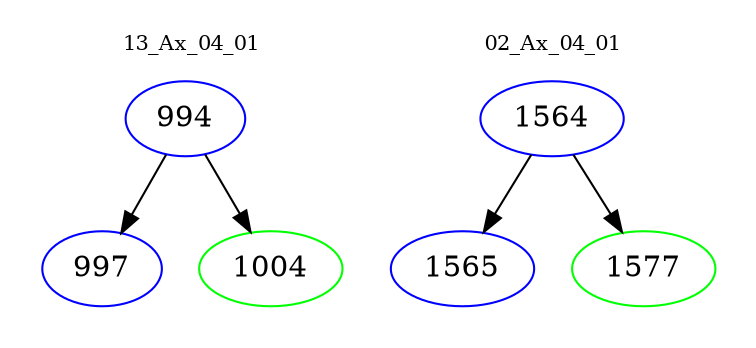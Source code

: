 digraph{
subgraph cluster_0 {
color = white
label = "13_Ax_04_01";
fontsize=10;
T0_994 [label="994", color="blue"]
T0_994 -> T0_997 [color="black"]
T0_997 [label="997", color="blue"]
T0_994 -> T0_1004 [color="black"]
T0_1004 [label="1004", color="green"]
}
subgraph cluster_1 {
color = white
label = "02_Ax_04_01";
fontsize=10;
T1_1564 [label="1564", color="blue"]
T1_1564 -> T1_1565 [color="black"]
T1_1565 [label="1565", color="blue"]
T1_1564 -> T1_1577 [color="black"]
T1_1577 [label="1577", color="green"]
}
}
